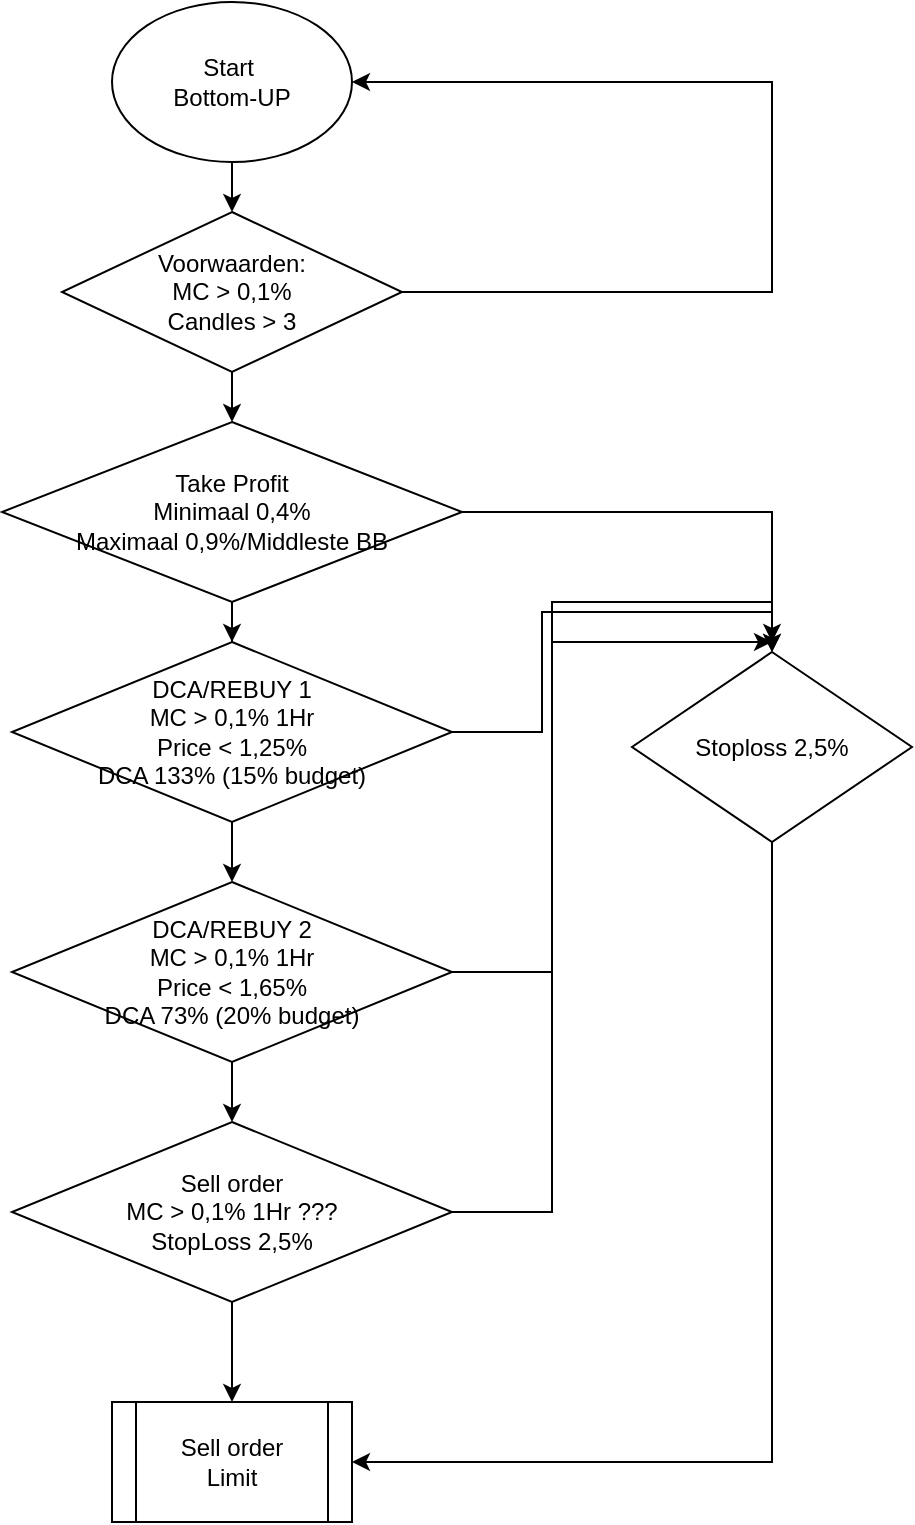 <mxfile version="12.1.3" pages="1"><diagram id="MOpgZ1ovT8AQz5HEEVtp" name="Pagina-1"><mxGraphModel dx="1412" dy="548" grid="1" gridSize="10" guides="1" tooltips="1" connect="1" arrows="1" fold="1" page="1" pageScale="1" pageWidth="827" pageHeight="1169" math="0" shadow="0"><root><mxCell id="0"/><mxCell id="1" parent="0"/><mxCell id="6msPcLL9hMauPmL8-rjj-1" style="edgeStyle=orthogonalEdgeStyle;rounded=0;orthogonalLoop=1;jettySize=auto;html=1;exitX=0.5;exitY=1;exitDx=0;exitDy=0;entryX=0.5;entryY=0;entryDx=0;entryDy=0;" edge="1" parent="1" source="6msPcLL9hMauPmL8-rjj-2" target="6msPcLL9hMauPmL8-rjj-5"><mxGeometry relative="1" as="geometry"/></mxCell><mxCell id="6msPcLL9hMauPmL8-rjj-2" value="Start&amp;nbsp;&lt;br&gt;Bottom-UP" style="ellipse;whiteSpace=wrap;html=1;" vertex="1" parent="1"><mxGeometry x="55" width="120" height="80" as="geometry"/></mxCell><mxCell id="6msPcLL9hMauPmL8-rjj-3" style="edgeStyle=orthogonalEdgeStyle;rounded=0;orthogonalLoop=1;jettySize=auto;html=1;exitX=0.5;exitY=1;exitDx=0;exitDy=0;entryX=0.5;entryY=0;entryDx=0;entryDy=0;" edge="1" parent="1" source="6msPcLL9hMauPmL8-rjj-5" target="6msPcLL9hMauPmL8-rjj-8"><mxGeometry relative="1" as="geometry"/></mxCell><mxCell id="6msPcLL9hMauPmL8-rjj-4" style="edgeStyle=orthogonalEdgeStyle;rounded=0;orthogonalLoop=1;jettySize=auto;html=1;exitX=1;exitY=0.5;exitDx=0;exitDy=0;entryX=1;entryY=0.5;entryDx=0;entryDy=0;" edge="1" parent="1" source="6msPcLL9hMauPmL8-rjj-5" target="6msPcLL9hMauPmL8-rjj-2"><mxGeometry relative="1" as="geometry"><Array as="points"><mxPoint x="385" y="145"/><mxPoint x="385" y="40"/></Array></mxGeometry></mxCell><mxCell id="6msPcLL9hMauPmL8-rjj-5" value="Voorwaarden:&lt;br&gt;MC &amp;gt; 0,1%&lt;br&gt;Candles &amp;gt; 3" style="rhombus;whiteSpace=wrap;html=1;" vertex="1" parent="1"><mxGeometry x="30" y="105" width="170" height="80" as="geometry"/></mxCell><mxCell id="6msPcLL9hMauPmL8-rjj-6" style="edgeStyle=orthogonalEdgeStyle;rounded=0;orthogonalLoop=1;jettySize=auto;html=1;exitX=0.5;exitY=1;exitDx=0;exitDy=0;" edge="1" parent="1" source="6msPcLL9hMauPmL8-rjj-8" target="6msPcLL9hMauPmL8-rjj-11"><mxGeometry relative="1" as="geometry"/></mxCell><mxCell id="6msPcLL9hMauPmL8-rjj-7" style="edgeStyle=orthogonalEdgeStyle;rounded=0;orthogonalLoop=1;jettySize=auto;html=1;exitX=1;exitY=0.5;exitDx=0;exitDy=0;entryX=0.5;entryY=0;entryDx=0;entryDy=0;" edge="1" parent="1" source="6msPcLL9hMauPmL8-rjj-8" target="6msPcLL9hMauPmL8-rjj-20"><mxGeometry relative="1" as="geometry"/></mxCell><mxCell id="6msPcLL9hMauPmL8-rjj-8" value="Take Profit&lt;br&gt;Minimaal 0,4%&lt;br&gt;Maximaal 0,9%/Middleste BB" style="rhombus;whiteSpace=wrap;html=1;" vertex="1" parent="1"><mxGeometry y="210" width="230" height="90" as="geometry"/></mxCell><mxCell id="6msPcLL9hMauPmL8-rjj-9" style="edgeStyle=orthogonalEdgeStyle;rounded=0;orthogonalLoop=1;jettySize=auto;html=1;exitX=0.5;exitY=1;exitDx=0;exitDy=0;" edge="1" parent="1" source="6msPcLL9hMauPmL8-rjj-11" target="6msPcLL9hMauPmL8-rjj-14"><mxGeometry relative="1" as="geometry"/></mxCell><mxCell id="6msPcLL9hMauPmL8-rjj-10" style="edgeStyle=orthogonalEdgeStyle;rounded=0;orthogonalLoop=1;jettySize=auto;html=1;exitX=1;exitY=0.5;exitDx=0;exitDy=0;entryX=0.5;entryY=0;entryDx=0;entryDy=0;" edge="1" parent="1" source="6msPcLL9hMauPmL8-rjj-11" target="6msPcLL9hMauPmL8-rjj-20"><mxGeometry relative="1" as="geometry"/></mxCell><mxCell id="6msPcLL9hMauPmL8-rjj-11" value="DCA/REBUY 1&lt;br&gt;MC &amp;gt; 0,1% 1Hr&lt;br&gt;Price &amp;lt; 1,25%&lt;br&gt;DCA 133% (15% budget)" style="rhombus;whiteSpace=wrap;html=1;" vertex="1" parent="1"><mxGeometry x="5" y="320" width="220" height="90" as="geometry"/></mxCell><mxCell id="6msPcLL9hMauPmL8-rjj-12" style="edgeStyle=orthogonalEdgeStyle;rounded=0;orthogonalLoop=1;jettySize=auto;html=1;exitX=0.5;exitY=1;exitDx=0;exitDy=0;entryX=0.5;entryY=0;entryDx=0;entryDy=0;" edge="1" parent="1" source="6msPcLL9hMauPmL8-rjj-14" target="6msPcLL9hMauPmL8-rjj-17"><mxGeometry relative="1" as="geometry"/></mxCell><mxCell id="6msPcLL9hMauPmL8-rjj-13" style="edgeStyle=orthogonalEdgeStyle;rounded=0;orthogonalLoop=1;jettySize=auto;html=1;exitX=1;exitY=0.5;exitDx=0;exitDy=0;" edge="1" parent="1" source="6msPcLL9hMauPmL8-rjj-14"><mxGeometry relative="1" as="geometry"><mxPoint x="385" y="320" as="targetPoint"/><Array as="points"><mxPoint x="275" y="485"/><mxPoint x="275" y="300"/><mxPoint x="385" y="300"/></Array></mxGeometry></mxCell><mxCell id="6msPcLL9hMauPmL8-rjj-14" value="DCA/REBUY 2&lt;br&gt;MC &amp;gt; 0,1% 1Hr&lt;br&gt;Price &amp;lt; 1,65%&lt;br&gt;DCA 73% (20% budget)" style="rhombus;whiteSpace=wrap;html=1;" vertex="1" parent="1"><mxGeometry x="5" y="440" width="220" height="90" as="geometry"/></mxCell><mxCell id="6msPcLL9hMauPmL8-rjj-15" style="edgeStyle=orthogonalEdgeStyle;rounded=0;orthogonalLoop=1;jettySize=auto;html=1;exitX=0.5;exitY=1;exitDx=0;exitDy=0;entryX=0.5;entryY=0;entryDx=0;entryDy=0;" edge="1" parent="1" source="6msPcLL9hMauPmL8-rjj-17" target="6msPcLL9hMauPmL8-rjj-18"><mxGeometry relative="1" as="geometry"/></mxCell><mxCell id="6msPcLL9hMauPmL8-rjj-16" style="edgeStyle=orthogonalEdgeStyle;rounded=0;orthogonalLoop=1;jettySize=auto;html=1;exitX=1;exitY=0.5;exitDx=0;exitDy=0;" edge="1" parent="1" source="6msPcLL9hMauPmL8-rjj-17"><mxGeometry relative="1" as="geometry"><mxPoint x="385" y="320" as="targetPoint"/><Array as="points"><mxPoint x="275" y="605"/><mxPoint x="275" y="320"/></Array></mxGeometry></mxCell><mxCell id="6msPcLL9hMauPmL8-rjj-17" value="Sell order&lt;br&gt;MC &amp;gt; 0,1% 1Hr ???&lt;br&gt;StopLoss 2,5%" style="rhombus;whiteSpace=wrap;html=1;" vertex="1" parent="1"><mxGeometry x="5" y="560" width="220" height="90" as="geometry"/></mxCell><mxCell id="6msPcLL9hMauPmL8-rjj-18" value="Sell order&lt;br&gt;Limit" style="shape=process;whiteSpace=wrap;html=1;backgroundOutline=1;" vertex="1" parent="1"><mxGeometry x="55" y="700" width="120" height="60" as="geometry"/></mxCell><mxCell id="6msPcLL9hMauPmL8-rjj-19" style="edgeStyle=orthogonalEdgeStyle;rounded=0;orthogonalLoop=1;jettySize=auto;html=1;exitX=0.5;exitY=1;exitDx=0;exitDy=0;entryX=1;entryY=0.5;entryDx=0;entryDy=0;" edge="1" parent="1" source="6msPcLL9hMauPmL8-rjj-20" target="6msPcLL9hMauPmL8-rjj-18"><mxGeometry relative="1" as="geometry"/></mxCell><mxCell id="6msPcLL9hMauPmL8-rjj-20" value="Stoploss 2,5%" style="rhombus;whiteSpace=wrap;html=1;" vertex="1" parent="1"><mxGeometry x="315" y="325" width="140" height="95" as="geometry"/></mxCell></root></mxGraphModel></diagram></mxfile>